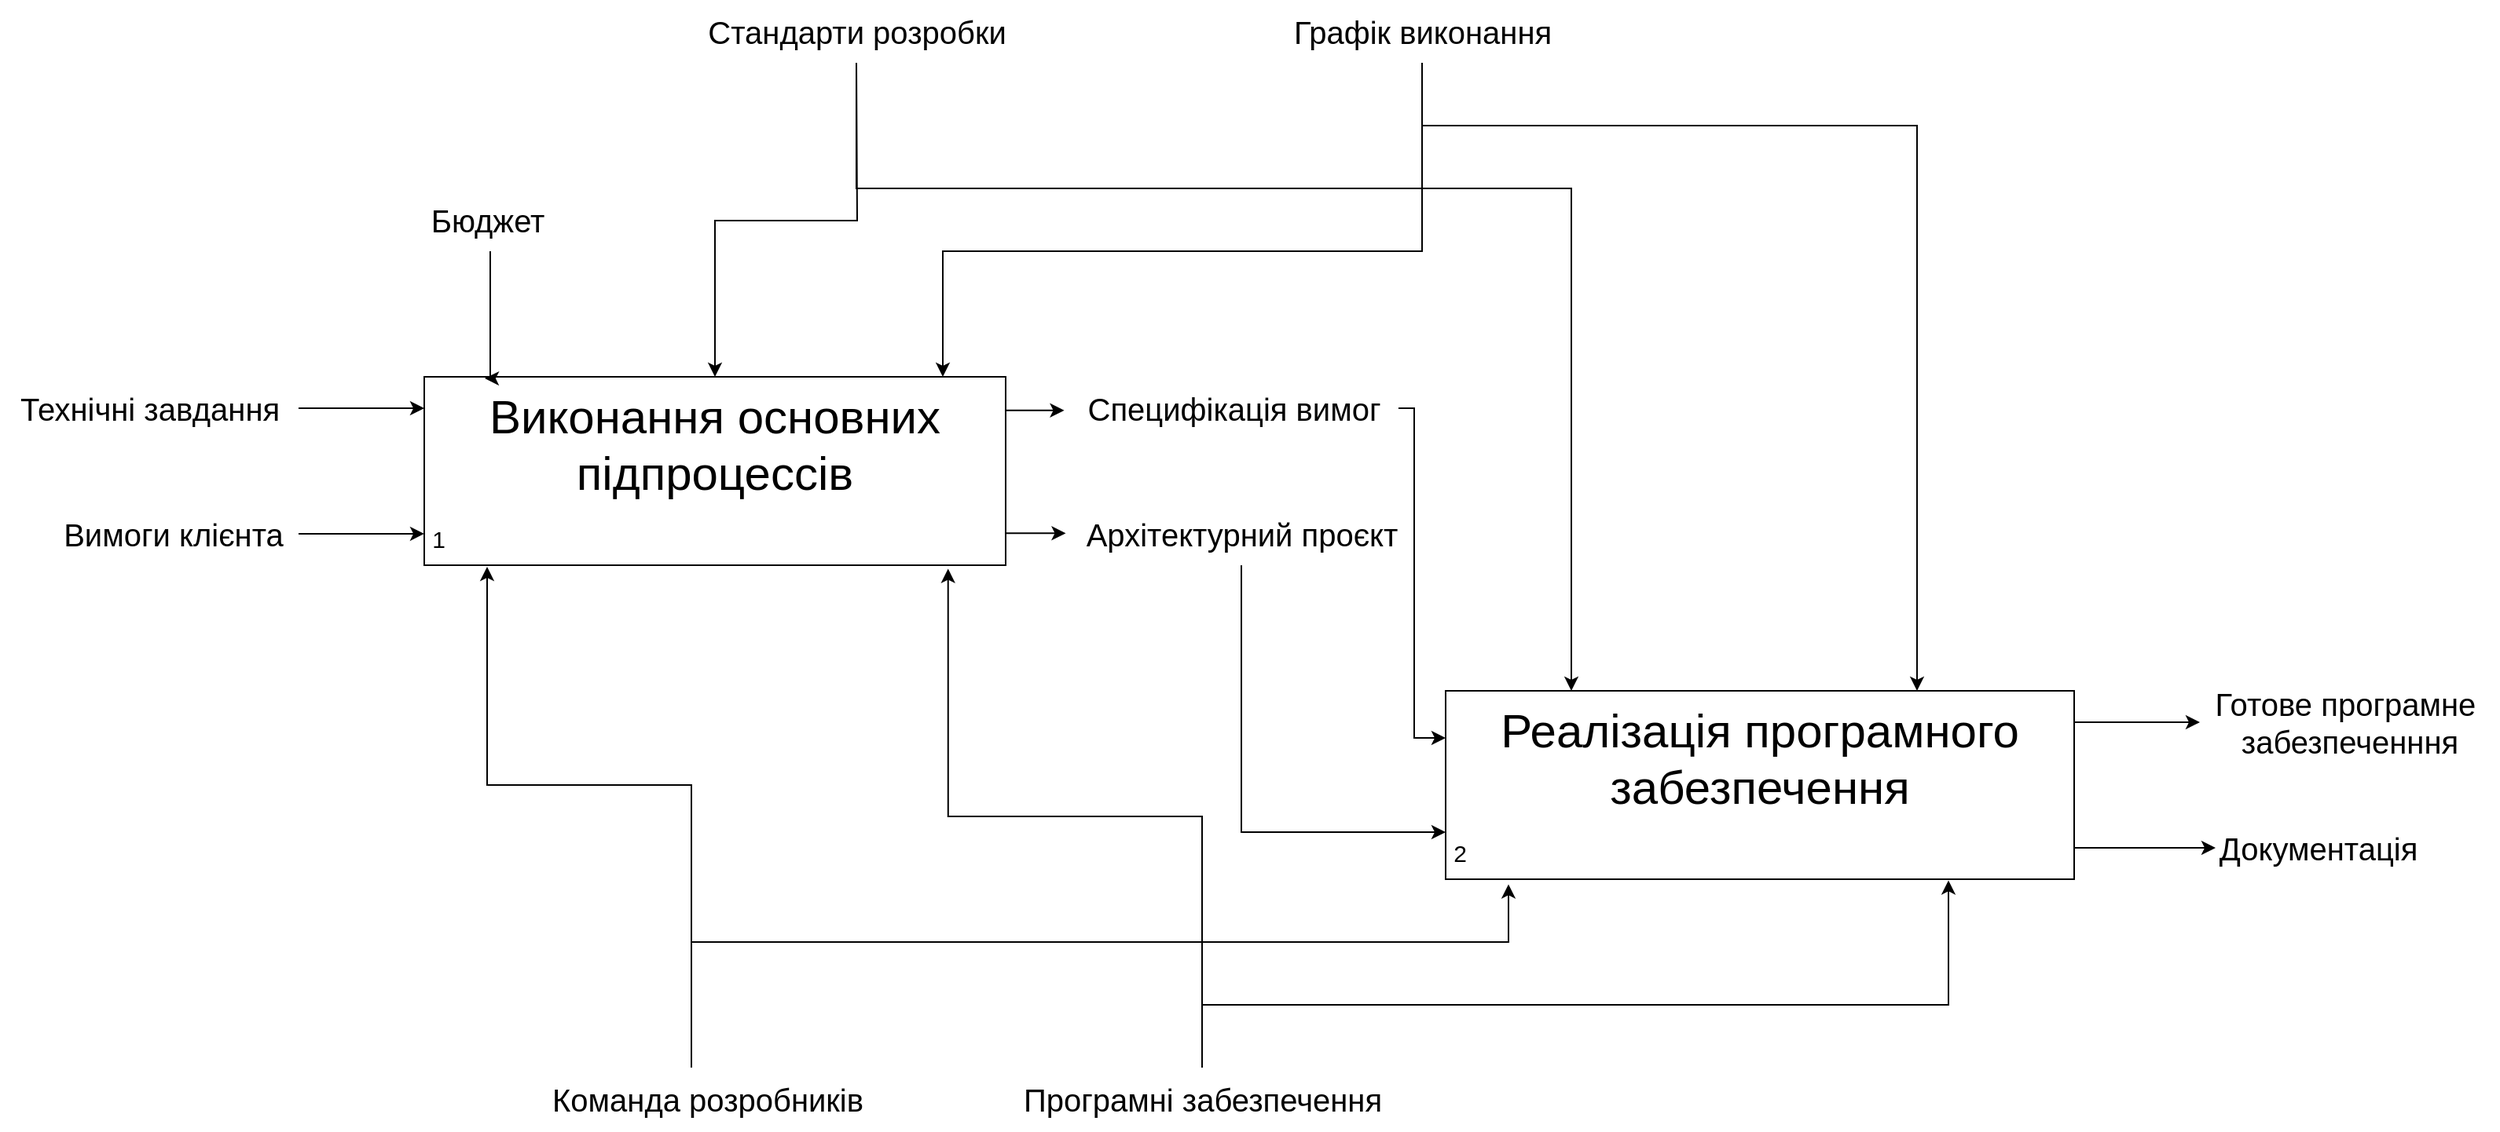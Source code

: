 <mxfile version="25.0.1">
  <diagram name="Страница — 1" id="gWKKmzmFzOMBG9cRY5uA">
    <mxGraphModel dx="1300" dy="677" grid="1" gridSize="10" guides="1" tooltips="1" connect="1" arrows="1" fold="1" page="1" pageScale="1" pageWidth="1600" pageHeight="900" math="0" shadow="0">
      <root>
        <mxCell id="0" />
        <mxCell id="1" parent="0" />
        <mxCell id="a0JvtMdGpBAPznjBR410-1" value="&lt;font style=&quot;font-size: 30px;&quot;&gt;Виконання основних підпроцессів&lt;/font&gt;&lt;div&gt;&lt;div style=&quot;text-align: left;&quot;&gt;&lt;br&gt;&lt;/div&gt;&lt;div style=&quot;text-align: left;&quot;&gt;&lt;span style=&quot;font-size: 15px; background-color: initial;&quot;&gt;&amp;nbsp;1&lt;/span&gt;&lt;/div&gt;&lt;/div&gt;" style="rounded=0;whiteSpace=wrap;html=1;" vertex="1" parent="1">
          <mxGeometry x="270" y="240" width="370" height="120" as="geometry" />
        </mxCell>
        <mxCell id="a0JvtMdGpBAPznjBR410-32" style="edgeStyle=orthogonalEdgeStyle;rounded=0;orthogonalLoop=1;jettySize=auto;html=1;" edge="1" parent="1" source="a0JvtMdGpBAPznjBR410-2">
          <mxGeometry relative="1" as="geometry">
            <mxPoint x="1410" y="540" as="targetPoint" />
            <Array as="points">
              <mxPoint x="1401" y="540" />
            </Array>
          </mxGeometry>
        </mxCell>
        <mxCell id="a0JvtMdGpBAPznjBR410-2" value="&lt;font style=&quot;font-size: 30px;&quot;&gt;Реалізація програмного забезпечення&lt;/font&gt;&lt;div style=&quot;text-align: left;&quot;&gt;&lt;br&gt;&lt;/div&gt;&lt;div style=&quot;text-align: left;&quot;&gt;&lt;font style=&quot;font-size: 15px;&quot;&gt;&amp;nbsp;2&lt;/font&gt;&lt;/div&gt;" style="rounded=0;whiteSpace=wrap;html=1;" vertex="1" parent="1">
          <mxGeometry x="920" y="440" width="400" height="120" as="geometry" />
        </mxCell>
        <mxCell id="a0JvtMdGpBAPznjBR410-3" value="&lt;font style=&quot;font-size: 20px;&quot;&gt;Технічні завдання&lt;/font&gt;" style="text;html=1;align=center;verticalAlign=middle;resizable=0;points=[];autosize=1;strokeColor=none;fillColor=none;" vertex="1" parent="1">
          <mxGeometry y="240" width="190" height="40" as="geometry" />
        </mxCell>
        <mxCell id="a0JvtMdGpBAPznjBR410-4" value="&lt;font style=&quot;font-size: 20px;&quot;&gt;Вимоги клієнта&lt;/font&gt;" style="text;html=1;align=center;verticalAlign=middle;resizable=0;points=[];autosize=1;strokeColor=none;fillColor=none;" vertex="1" parent="1">
          <mxGeometry x="30" y="320" width="160" height="40" as="geometry" />
        </mxCell>
        <mxCell id="a0JvtMdGpBAPznjBR410-7" style="edgeStyle=orthogonalEdgeStyle;rounded=0;orthogonalLoop=1;jettySize=auto;html=1;entryX=0;entryY=0.833;entryDx=0;entryDy=0;entryPerimeter=0;" edge="1" parent="1" source="a0JvtMdGpBAPznjBR410-4" target="a0JvtMdGpBAPznjBR410-1">
          <mxGeometry relative="1" as="geometry" />
        </mxCell>
        <mxCell id="a0JvtMdGpBAPznjBR410-8" style="edgeStyle=orthogonalEdgeStyle;rounded=0;orthogonalLoop=1;jettySize=auto;html=1;entryX=0;entryY=0.167;entryDx=0;entryDy=0;entryPerimeter=0;" edge="1" parent="1" source="a0JvtMdGpBAPznjBR410-3" target="a0JvtMdGpBAPznjBR410-1">
          <mxGeometry relative="1" as="geometry" />
        </mxCell>
        <mxCell id="a0JvtMdGpBAPznjBR410-38" style="edgeStyle=orthogonalEdgeStyle;rounded=0;orthogonalLoop=1;jettySize=auto;html=1;entryX=0;entryY=0.75;entryDx=0;entryDy=0;" edge="1" parent="1" source="a0JvtMdGpBAPznjBR410-9" target="a0JvtMdGpBAPznjBR410-2">
          <mxGeometry relative="1" as="geometry">
            <Array as="points">
              <mxPoint x="790" y="530" />
            </Array>
          </mxGeometry>
        </mxCell>
        <mxCell id="a0JvtMdGpBAPznjBR410-9" value="&lt;font style=&quot;font-size: 20px;&quot;&gt;Архітектурний проєкт&lt;/font&gt;" style="text;html=1;align=center;verticalAlign=middle;resizable=0;points=[];autosize=1;strokeColor=none;fillColor=none;" vertex="1" parent="1">
          <mxGeometry x="680" y="320" width="220" height="40" as="geometry" />
        </mxCell>
        <mxCell id="a0JvtMdGpBAPznjBR410-39" style="edgeStyle=orthogonalEdgeStyle;rounded=0;orthogonalLoop=1;jettySize=auto;html=1;entryX=0;entryY=0.25;entryDx=0;entryDy=0;" edge="1" parent="1" source="a0JvtMdGpBAPznjBR410-10" target="a0JvtMdGpBAPznjBR410-2">
          <mxGeometry relative="1" as="geometry">
            <Array as="points">
              <mxPoint x="900" y="260" />
              <mxPoint x="900" y="470" />
            </Array>
          </mxGeometry>
        </mxCell>
        <mxCell id="a0JvtMdGpBAPznjBR410-10" value="&lt;font style=&quot;font-size: 20px;&quot;&gt;Специфікація вимог&lt;/font&gt;" style="text;html=1;align=center;verticalAlign=middle;resizable=0;points=[];autosize=1;strokeColor=none;fillColor=none;" vertex="1" parent="1">
          <mxGeometry x="680" y="240" width="210" height="40" as="geometry" />
        </mxCell>
        <mxCell id="a0JvtMdGpBAPznjBR410-17" style="edgeStyle=orthogonalEdgeStyle;rounded=0;orthogonalLoop=1;jettySize=auto;html=1;" edge="1" parent="1" target="a0JvtMdGpBAPznjBR410-1">
          <mxGeometry relative="1" as="geometry">
            <mxPoint x="850" y="220" as="targetPoint" />
            <mxPoint x="905" y="40" as="sourcePoint" />
            <Array as="points">
              <mxPoint x="905" y="160" />
              <mxPoint x="600" y="160" />
            </Array>
          </mxGeometry>
        </mxCell>
        <mxCell id="a0JvtMdGpBAPznjBR410-28" style="edgeStyle=orthogonalEdgeStyle;rounded=0;orthogonalLoop=1;jettySize=auto;html=1;entryX=0.75;entryY=0;entryDx=0;entryDy=0;" edge="1" parent="1" target="a0JvtMdGpBAPznjBR410-2">
          <mxGeometry relative="1" as="geometry">
            <mxPoint x="905" y="40" as="sourcePoint" />
            <Array as="points">
              <mxPoint x="905" y="80" />
              <mxPoint x="1220" y="80" />
            </Array>
          </mxGeometry>
        </mxCell>
        <mxCell id="a0JvtMdGpBAPznjBR410-12" value="&lt;font style=&quot;font-size: 20px;&quot;&gt;Графік виконання&lt;/font&gt;" style="text;html=1;align=center;verticalAlign=middle;resizable=0;points=[];autosize=1;strokeColor=none;fillColor=none;" vertex="1" parent="1">
          <mxGeometry x="810" width="190" height="40" as="geometry" />
        </mxCell>
        <mxCell id="a0JvtMdGpBAPznjBR410-16" style="edgeStyle=orthogonalEdgeStyle;rounded=0;orthogonalLoop=1;jettySize=auto;html=1;entryX=0.5;entryY=0;entryDx=0;entryDy=0;" edge="1" parent="1" target="a0JvtMdGpBAPznjBR410-1">
          <mxGeometry relative="1" as="geometry">
            <mxPoint x="545" y="40" as="sourcePoint" />
          </mxGeometry>
        </mxCell>
        <mxCell id="a0JvtMdGpBAPznjBR410-13" value="&lt;font style=&quot;font-size: 20px;&quot;&gt;Стандарти розробки&lt;/font&gt;" style="text;html=1;align=center;verticalAlign=middle;resizable=0;points=[];autosize=1;strokeColor=none;fillColor=none;" vertex="1" parent="1">
          <mxGeometry x="440" width="210" height="40" as="geometry" />
        </mxCell>
        <mxCell id="a0JvtMdGpBAPznjBR410-14" value="&lt;font style=&quot;font-size: 20px;&quot;&gt;Бюджет&lt;/font&gt;" style="text;html=1;align=center;verticalAlign=middle;resizable=0;points=[];autosize=1;strokeColor=none;fillColor=none;" vertex="1" parent="1">
          <mxGeometry x="260" y="120" width="100" height="40" as="geometry" />
        </mxCell>
        <mxCell id="a0JvtMdGpBAPznjBR410-15" style="edgeStyle=orthogonalEdgeStyle;rounded=0;orthogonalLoop=1;jettySize=auto;html=1;entryX=0.104;entryY=0.008;entryDx=0;entryDy=0;entryPerimeter=0;" edge="1" parent="1" source="a0JvtMdGpBAPznjBR410-14" target="a0JvtMdGpBAPznjBR410-1">
          <mxGeometry relative="1" as="geometry">
            <Array as="points">
              <mxPoint x="312" y="240" />
              <mxPoint x="312" y="240" />
            </Array>
          </mxGeometry>
        </mxCell>
        <mxCell id="a0JvtMdGpBAPznjBR410-19" value="&lt;font style=&quot;font-size: 20px;&quot;&gt;Команда розробників&lt;/font&gt;" style="text;html=1;align=center;verticalAlign=middle;resizable=0;points=[];autosize=1;strokeColor=none;fillColor=none;" vertex="1" parent="1">
          <mxGeometry x="340" y="680" width="220" height="40" as="geometry" />
        </mxCell>
        <mxCell id="a0JvtMdGpBAPznjBR410-20" value="&lt;font style=&quot;font-size: 20px;&quot;&gt;Програмні забезпечення&lt;/font&gt;" style="text;html=1;align=center;verticalAlign=middle;resizable=0;points=[];autosize=1;strokeColor=none;fillColor=none;" vertex="1" parent="1">
          <mxGeometry x="640" y="680" width="250" height="40" as="geometry" />
        </mxCell>
        <mxCell id="a0JvtMdGpBAPznjBR410-21" style="edgeStyle=orthogonalEdgeStyle;rounded=0;orthogonalLoop=1;jettySize=auto;html=1;" edge="1" parent="1" source="a0JvtMdGpBAPznjBR410-19">
          <mxGeometry relative="1" as="geometry">
            <mxPoint x="310" y="361" as="targetPoint" />
            <Array as="points">
              <mxPoint x="440" y="500" />
              <mxPoint x="310" y="500" />
              <mxPoint x="310" y="361" />
            </Array>
          </mxGeometry>
        </mxCell>
        <mxCell id="a0JvtMdGpBAPznjBR410-22" style="edgeStyle=orthogonalEdgeStyle;rounded=0;orthogonalLoop=1;jettySize=auto;html=1;entryX=0.901;entryY=1.019;entryDx=0;entryDy=0;entryPerimeter=0;" edge="1" parent="1" source="a0JvtMdGpBAPznjBR410-20" target="a0JvtMdGpBAPznjBR410-1">
          <mxGeometry relative="1" as="geometry" />
        </mxCell>
        <mxCell id="a0JvtMdGpBAPznjBR410-24" style="edgeStyle=orthogonalEdgeStyle;rounded=0;orthogonalLoop=1;jettySize=auto;html=1;entryX=0.102;entryY=1.027;entryDx=0;entryDy=0;entryPerimeter=0;" edge="1" parent="1" source="a0JvtMdGpBAPznjBR410-19" target="a0JvtMdGpBAPznjBR410-2">
          <mxGeometry relative="1" as="geometry">
            <Array as="points">
              <mxPoint x="440" y="600" />
              <mxPoint x="960" y="600" />
              <mxPoint x="960" y="563" />
            </Array>
          </mxGeometry>
        </mxCell>
        <mxCell id="a0JvtMdGpBAPznjBR410-25" style="edgeStyle=orthogonalEdgeStyle;rounded=0;orthogonalLoop=1;jettySize=auto;html=1;entryX=0.8;entryY=1.006;entryDx=0;entryDy=0;entryPerimeter=0;" edge="1" parent="1" source="a0JvtMdGpBAPznjBR410-20" target="a0JvtMdGpBAPznjBR410-2">
          <mxGeometry relative="1" as="geometry">
            <Array as="points">
              <mxPoint x="765" y="640" />
              <mxPoint x="1240" y="640" />
            </Array>
          </mxGeometry>
        </mxCell>
        <mxCell id="a0JvtMdGpBAPznjBR410-27" style="edgeStyle=orthogonalEdgeStyle;rounded=0;orthogonalLoop=1;jettySize=auto;html=1;entryX=0.2;entryY=0;entryDx=0;entryDy=0;entryPerimeter=0;" edge="1" parent="1" target="a0JvtMdGpBAPznjBR410-2">
          <mxGeometry relative="1" as="geometry">
            <mxPoint x="545" y="40" as="sourcePoint" />
            <Array as="points">
              <mxPoint x="545" y="120" />
              <mxPoint x="1000" y="120" />
            </Array>
          </mxGeometry>
        </mxCell>
        <mxCell id="a0JvtMdGpBAPznjBR410-29" value="&lt;font style=&quot;font-size: 20px;&quot;&gt;Документація&lt;/font&gt;" style="text;html=1;align=center;verticalAlign=middle;resizable=0;points=[];autosize=1;strokeColor=none;fillColor=none;" vertex="1" parent="1">
          <mxGeometry x="1400" y="520" width="150" height="40" as="geometry" />
        </mxCell>
        <mxCell id="a0JvtMdGpBAPznjBR410-30" value="&lt;font style=&quot;font-size: 20px;&quot;&gt;Готове програмне&amp;nbsp;&lt;/font&gt;&lt;div&gt;&lt;font style=&quot;font-size: 20px;&quot;&gt;забезпеченння&lt;/font&gt;&lt;/div&gt;" style="text;html=1;align=center;verticalAlign=middle;resizable=0;points=[];autosize=1;strokeColor=none;fillColor=none;" vertex="1" parent="1">
          <mxGeometry x="1400" y="430" width="190" height="60" as="geometry" />
        </mxCell>
        <mxCell id="a0JvtMdGpBAPznjBR410-31" style="edgeStyle=orthogonalEdgeStyle;rounded=0;orthogonalLoop=1;jettySize=auto;html=1;" edge="1" parent="1" source="a0JvtMdGpBAPznjBR410-2">
          <mxGeometry relative="1" as="geometry">
            <mxPoint x="1400" y="460" as="targetPoint" />
            <Array as="points">
              <mxPoint x="1400" y="460" />
              <mxPoint x="1400" y="460" />
            </Array>
          </mxGeometry>
        </mxCell>
        <mxCell id="a0JvtMdGpBAPznjBR410-35" style="edgeStyle=orthogonalEdgeStyle;rounded=0;orthogonalLoop=1;jettySize=auto;html=1;entryX=-0.013;entryY=0.535;entryDx=0;entryDy=0;entryPerimeter=0;endArrow=classic;endFill=1;" edge="1" parent="1" source="a0JvtMdGpBAPznjBR410-1" target="a0JvtMdGpBAPznjBR410-10">
          <mxGeometry relative="1" as="geometry">
            <Array as="points">
              <mxPoint x="660" y="261" />
            </Array>
          </mxGeometry>
        </mxCell>
        <mxCell id="a0JvtMdGpBAPznjBR410-36" style="edgeStyle=orthogonalEdgeStyle;rounded=0;orthogonalLoop=1;jettySize=auto;html=1;entryX=-0.008;entryY=0.491;entryDx=0;entryDy=0;entryPerimeter=0;endArrow=classic;endFill=1;" edge="1" parent="1" source="a0JvtMdGpBAPznjBR410-1" target="a0JvtMdGpBAPznjBR410-9">
          <mxGeometry relative="1" as="geometry">
            <Array as="points">
              <mxPoint x="660" y="340" />
            </Array>
          </mxGeometry>
        </mxCell>
      </root>
    </mxGraphModel>
  </diagram>
</mxfile>
